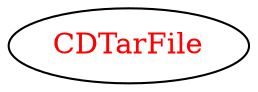 digraph dependencyGraph {
 concentrate=true;
 ranksep="2.0";
 rankdir="LR"; 
 splines="ortho";
"CDTarFile" [fontcolor="red"];
}